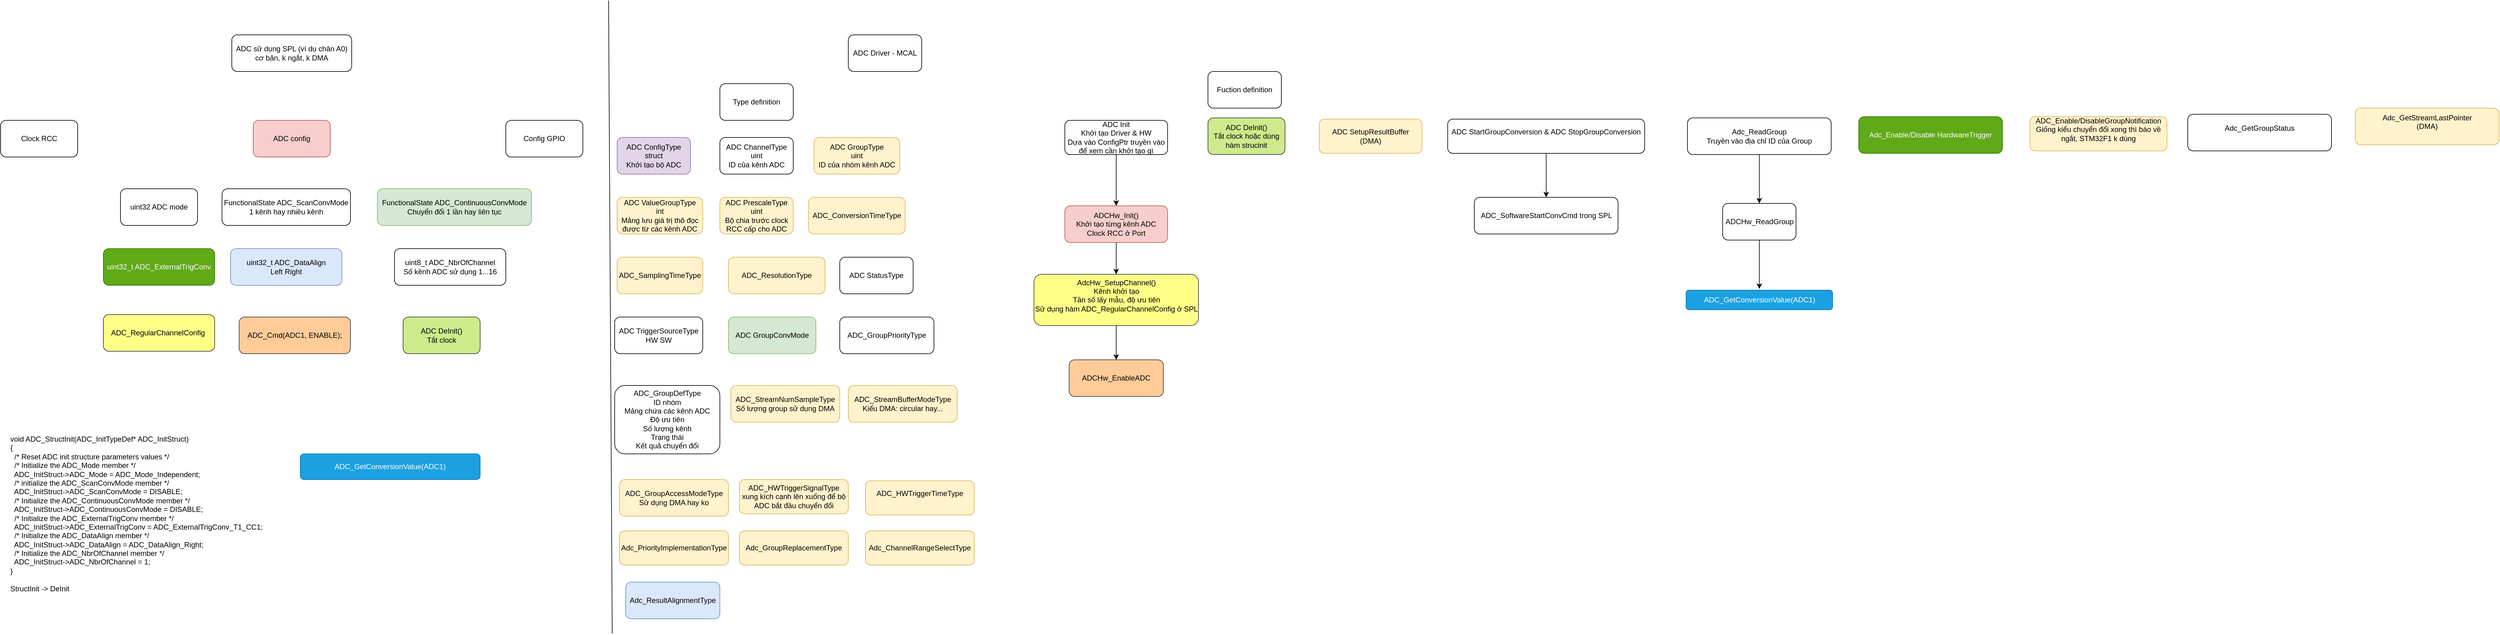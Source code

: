 <mxfile version="26.2.2">
  <diagram name="Page-1" id="LwE6G4I9LwXqRc1wXF9b">
    <mxGraphModel dx="696" dy="417" grid="1" gridSize="14" guides="1" tooltips="1" connect="1" arrows="1" fold="1" page="1" pageScale="1" pageWidth="850" pageHeight="1100" math="0" shadow="0">
      <root>
        <mxCell id="0" />
        <mxCell id="1" parent="0" />
        <mxCell id="Rj51kIIwcNdNe9kIRZit-1" value="ADC sử dụng SPL (ví dụ chân A0)&lt;div&gt;cơ bản, k ngắt, k DMA&lt;/div&gt;" style="rounded=1;whiteSpace=wrap;html=1;" parent="1" vertex="1">
          <mxGeometry x="392" y="112" width="196" height="60" as="geometry" />
        </mxCell>
        <mxCell id="Rj51kIIwcNdNe9kIRZit-3" value="Clock RCC" style="rounded=1;whiteSpace=wrap;html=1;" parent="1" vertex="1">
          <mxGeometry x="14" y="252" width="126" height="60" as="geometry" />
        </mxCell>
        <mxCell id="Rj51kIIwcNdNe9kIRZit-4" value="Config GPIO" style="rounded=1;whiteSpace=wrap;html=1;" parent="1" vertex="1">
          <mxGeometry x="840" y="252" width="126" height="60" as="geometry" />
        </mxCell>
        <mxCell id="Rj51kIIwcNdNe9kIRZit-5" value="ADC config" style="rounded=1;whiteSpace=wrap;html=1;fillColor=#f8cecc;strokeColor=#b85450;" parent="1" vertex="1">
          <mxGeometry x="427" y="252" width="126" height="60" as="geometry" />
        </mxCell>
        <mxCell id="Rj51kIIwcNdNe9kIRZit-6" value="uint32 ADC mode" style="rounded=1;whiteSpace=wrap;html=1;" parent="1" vertex="1">
          <mxGeometry x="210" y="364" width="126" height="60" as="geometry" />
        </mxCell>
        <mxCell id="Rj51kIIwcNdNe9kIRZit-7" value="FunctionalState ADC_ScanConvMode&lt;div&gt;1 kênh hay nhiều kênh&lt;/div&gt;" style="rounded=1;whiteSpace=wrap;html=1;" parent="1" vertex="1">
          <mxGeometry x="376" y="364" width="210" height="60" as="geometry" />
        </mxCell>
        <mxCell id="Rj51kIIwcNdNe9kIRZit-8" value="FunctionalState ADC_ContinuousConvMode&lt;div&gt;Chuyển đổi 1 lần hay liên tục&lt;/div&gt;" style="rounded=1;whiteSpace=wrap;html=1;fillColor=#d5e8d4;strokeColor=#82b366;" parent="1" vertex="1">
          <mxGeometry x="630" y="364" width="252" height="60" as="geometry" />
        </mxCell>
        <mxCell id="Rj51kIIwcNdNe9kIRZit-9" value="uint32_t ADC_ExternalTrigConv" style="rounded=1;whiteSpace=wrap;html=1;fillColor=#60a917;fontColor=#ffffff;strokeColor=#2D7600;" parent="1" vertex="1">
          <mxGeometry x="182" y="462" width="182" height="60" as="geometry" />
        </mxCell>
        <mxCell id="Rj51kIIwcNdNe9kIRZit-10" value="uint32_t ADC_DataAlign&lt;div&gt;Left Right&lt;/div&gt;" style="rounded=1;whiteSpace=wrap;html=1;fillColor=#dae8fc;strokeColor=#6c8ebf;" parent="1" vertex="1">
          <mxGeometry x="390" y="462" width="182" height="60" as="geometry" />
        </mxCell>
        <mxCell id="Rj51kIIwcNdNe9kIRZit-11" value="uint8_t ADC_NbrOfChannel&lt;div&gt;Số kênh ADC sử dụng 1...16&lt;/div&gt;" style="rounded=1;whiteSpace=wrap;html=1;" parent="1" vertex="1">
          <mxGeometry x="658" y="462" width="182" height="60" as="geometry" />
        </mxCell>
        <mxCell id="Rj51kIIwcNdNe9kIRZit-12" value="" style="endArrow=none;html=1;rounded=0;" parent="1" edge="1">
          <mxGeometry width="50" height="50" relative="1" as="geometry">
            <mxPoint x="1014" y="1092" as="sourcePoint" />
            <mxPoint x="1008" y="56" as="targetPoint" />
          </mxGeometry>
        </mxCell>
        <mxCell id="Rj51kIIwcNdNe9kIRZit-13" value="ADC Driver - MCAL" style="rounded=1;whiteSpace=wrap;html=1;" parent="1" vertex="1">
          <mxGeometry x="1400" y="112" width="120" height="60" as="geometry" />
        </mxCell>
        <mxCell id="Rj51kIIwcNdNe9kIRZit-15" value="Type definition" style="rounded=1;whiteSpace=wrap;html=1;" parent="1" vertex="1">
          <mxGeometry x="1190" y="192" width="120" height="60" as="geometry" />
        </mxCell>
        <mxCell id="Rj51kIIwcNdNe9kIRZit-18" value="ADC ConfigType&lt;div&gt;struct&lt;/div&gt;&lt;div&gt;Khởi tạo bộ ADC&lt;/div&gt;" style="rounded=1;whiteSpace=wrap;html=1;fillColor=#e1d5e7;strokeColor=#9673a6;" parent="1" vertex="1">
          <mxGeometry x="1022" y="280" width="120" height="60" as="geometry" />
        </mxCell>
        <mxCell id="Rj51kIIwcNdNe9kIRZit-19" value="ADC ChannelType&lt;div&gt;uint&lt;/div&gt;&lt;div&gt;ID của kênh ADC&lt;/div&gt;" style="rounded=1;whiteSpace=wrap;html=1;" parent="1" vertex="1">
          <mxGeometry x="1190" y="280" width="120" height="60" as="geometry" />
        </mxCell>
        <mxCell id="Rj51kIIwcNdNe9kIRZit-20" value="ADC GroupType&lt;div&gt;uint&lt;/div&gt;&lt;div&gt;ID của nhóm kênh ADC&lt;/div&gt;" style="rounded=1;whiteSpace=wrap;html=1;fillColor=#fff2cc;strokeColor=#d6b656;" parent="1" vertex="1">
          <mxGeometry x="1344" y="280" width="140" height="60" as="geometry" />
        </mxCell>
        <mxCell id="Rj51kIIwcNdNe9kIRZit-21" value="ADC ValueGroupType&lt;div&gt;int&lt;/div&gt;&lt;div&gt;Mảng lưu giá trị thô đọc được từ các kênh ADC&lt;/div&gt;" style="rounded=1;whiteSpace=wrap;html=1;fillColor=#fff2cc;strokeColor=#d6b656;" parent="1" vertex="1">
          <mxGeometry x="1022" y="378" width="140" height="60" as="geometry" />
        </mxCell>
        <mxCell id="Rj51kIIwcNdNe9kIRZit-22" value="ADC PrescaleType&lt;div&gt;uint&lt;/div&gt;&lt;div&gt;Bộ chia trước clock RCC cấp cho ADC&lt;/div&gt;" style="rounded=1;whiteSpace=wrap;html=1;fillColor=#fff2cc;strokeColor=#d6b656;" parent="1" vertex="1">
          <mxGeometry x="1190" y="378" width="120" height="60" as="geometry" />
        </mxCell>
        <mxCell id="Rj51kIIwcNdNe9kIRZit-24" value="ADC_ConversionTimeType" style="rounded=1;whiteSpace=wrap;html=1;fillColor=#fff2cc;strokeColor=#d6b656;" parent="1" vertex="1">
          <mxGeometry x="1335" y="378" width="158" height="60" as="geometry" />
        </mxCell>
        <mxCell id="Rj51kIIwcNdNe9kIRZit-25" value="ADC_SamplingTimeType" style="rounded=1;whiteSpace=wrap;html=1;fillColor=#fff2cc;strokeColor=#d6b656;" parent="1" vertex="1">
          <mxGeometry x="1022" y="476" width="140" height="60" as="geometry" />
        </mxCell>
        <mxCell id="Rj51kIIwcNdNe9kIRZit-26" value="ADC_ResolutionType" style="rounded=1;whiteSpace=wrap;html=1;fillColor=#fff2cc;strokeColor=#d6b656;" parent="1" vertex="1">
          <mxGeometry x="1204" y="476" width="158" height="60" as="geometry" />
        </mxCell>
        <mxCell id="Rj51kIIwcNdNe9kIRZit-27" value="ADC StatusType" style="rounded=1;whiteSpace=wrap;html=1;" parent="1" vertex="1">
          <mxGeometry x="1386" y="476" width="120" height="60" as="geometry" />
        </mxCell>
        <mxCell id="Rj51kIIwcNdNe9kIRZit-28" value="ADC TriggerSourceType&lt;div&gt;HW SW&lt;/div&gt;" style="rounded=1;whiteSpace=wrap;html=1;" parent="1" vertex="1">
          <mxGeometry x="1018" y="574" width="144" height="60" as="geometry" />
        </mxCell>
        <mxCell id="Rj51kIIwcNdNe9kIRZit-29" value="ADC GroupConvMode" style="rounded=1;whiteSpace=wrap;html=1;fillColor=#d5e8d4;strokeColor=#82b366;" parent="1" vertex="1">
          <mxGeometry x="1204" y="574" width="143" height="60" as="geometry" />
        </mxCell>
        <mxCell id="Rj51kIIwcNdNe9kIRZit-30" value="ADC_GroupPriorityType" style="rounded=1;whiteSpace=wrap;html=1;" parent="1" vertex="1">
          <mxGeometry x="1386" y="574" width="154" height="60" as="geometry" />
        </mxCell>
        <mxCell id="Rj51kIIwcNdNe9kIRZit-31" value="ADC_GroupDefType&lt;div&gt;ID nhóm&lt;/div&gt;&lt;div&gt;Mảng chứa các kênh ADC&lt;/div&gt;&lt;div&gt;Độ ưu tiên&lt;/div&gt;&lt;div&gt;Số lượng kênh&lt;/div&gt;&lt;div&gt;Trạng thái&lt;/div&gt;&lt;div&gt;Kết quả chuyển đổi&lt;/div&gt;" style="rounded=1;whiteSpace=wrap;html=1;" parent="1" vertex="1">
          <mxGeometry x="1018" y="686" width="172" height="112" as="geometry" />
        </mxCell>
        <mxCell id="Rj51kIIwcNdNe9kIRZit-32" value="ADC_StreamNumSampleType&lt;div&gt;Số lượng group sử dụng DMA&lt;/div&gt;" style="rounded=1;whiteSpace=wrap;html=1;fillColor=#fff2cc;strokeColor=#d6b656;" parent="1" vertex="1">
          <mxGeometry x="1208" y="686" width="178" height="60" as="geometry" />
        </mxCell>
        <mxCell id="Rj51kIIwcNdNe9kIRZit-33" value="ADC_StreamBufferModeType&lt;div&gt;Kiểu DMA: circular hay...&lt;/div&gt;" style="rounded=1;whiteSpace=wrap;html=1;fillColor=#fff2cc;strokeColor=#d6b656;" parent="1" vertex="1">
          <mxGeometry x="1400" y="686" width="178" height="60" as="geometry" />
        </mxCell>
        <mxCell id="Rj51kIIwcNdNe9kIRZit-34" value="ADC_GroupAccessModeType&lt;div&gt;Sử dụng DMA hay ko&lt;/div&gt;" style="rounded=1;whiteSpace=wrap;html=1;fillColor=#fff2cc;strokeColor=#d6b656;" parent="1" vertex="1">
          <mxGeometry x="1026" y="840" width="178" height="60" as="geometry" />
        </mxCell>
        <mxCell id="Rj51kIIwcNdNe9kIRZit-35" value="ADC_HWTriggerSignalType&lt;div&gt;xung kích cạnh lên xuống để bộ ADC bắt đầu chuyển đổi&lt;/div&gt;" style="rounded=1;whiteSpace=wrap;html=1;fillColor=#fff2cc;strokeColor=#d6b656;" parent="1" vertex="1">
          <mxGeometry x="1222" y="840" width="178" height="56" as="geometry" />
        </mxCell>
        <mxCell id="Rj51kIIwcNdNe9kIRZit-36" value="ADC_HWTriggerTimeType&lt;div&gt;&lt;br&gt;&lt;/div&gt;" style="rounded=1;whiteSpace=wrap;html=1;fillColor=#fff2cc;strokeColor=#d6b656;" parent="1" vertex="1">
          <mxGeometry x="1428" y="842" width="178" height="56" as="geometry" />
        </mxCell>
        <mxCell id="Rj51kIIwcNdNe9kIRZit-38" value="&lt;div&gt;&lt;span style=&quot;text-align: left;&quot; class=&quot;fontstyle0&quot;&gt;Adc_PriorityImplementationType&lt;/span&gt;&lt;span style=&quot;text-align: left;&quot;&gt;&lt;/span&gt;&lt;br style=&quot;text-align: left;&quot;&gt;&lt;/div&gt;" style="rounded=1;whiteSpace=wrap;html=1;fillColor=#fff2cc;strokeColor=#d6b656;" parent="1" vertex="1">
          <mxGeometry x="1026" y="924" width="178" height="56" as="geometry" />
        </mxCell>
        <mxCell id="Rj51kIIwcNdNe9kIRZit-40" value="&lt;div&gt;&lt;span style=&quot;text-align: left;&quot;&gt;Adc_GroupReplacementType&lt;/span&gt;&lt;/div&gt;" style="rounded=1;whiteSpace=wrap;html=1;fillColor=#fff2cc;strokeColor=#d6b656;" parent="1" vertex="1">
          <mxGeometry x="1222" y="924" width="178" height="56" as="geometry" />
        </mxCell>
        <mxCell id="Rj51kIIwcNdNe9kIRZit-42" value="&lt;span style=&quot;text-align: left;&quot; class=&quot;fontstyle0&quot;&gt;Adc_ChannelRangeSelectType&lt;/span&gt;&lt;span style=&quot;text-align: left;&quot;&gt;&lt;/span&gt;" style="rounded=1;whiteSpace=wrap;html=1;fillColor=#fff2cc;strokeColor=#d6b656;" parent="1" vertex="1">
          <mxGeometry x="1428" y="924" width="178" height="56" as="geometry" />
        </mxCell>
        <mxCell id="Rj51kIIwcNdNe9kIRZit-43" value="&lt;span style=&quot;text-align: left;&quot;&gt;Adc_ResultAlignmentType&lt;/span&gt;" style="rounded=1;whiteSpace=wrap;html=1;fillColor=#dae8fc;strokeColor=#6c8ebf;" parent="1" vertex="1">
          <mxGeometry x="1036" y="1008" width="154" height="60" as="geometry" />
        </mxCell>
        <mxCell id="Rj51kIIwcNdNe9kIRZit-45" value="Fuction definition" style="rounded=1;whiteSpace=wrap;html=1;" parent="1" vertex="1">
          <mxGeometry x="1988" y="172" width="120" height="60" as="geometry" />
        </mxCell>
        <mxCell id="Rj51kIIwcNdNe9kIRZit-48" value="" style="edgeStyle=orthogonalEdgeStyle;rounded=0;orthogonalLoop=1;jettySize=auto;html=1;" parent="1" source="Rj51kIIwcNdNe9kIRZit-46" target="Rj51kIIwcNdNe9kIRZit-47" edge="1">
          <mxGeometry relative="1" as="geometry" />
        </mxCell>
        <mxCell id="Rj51kIIwcNdNe9kIRZit-46" value="ADC Init&lt;div&gt;Khởi tạo Driver &amp;amp; HW&lt;/div&gt;&lt;div&gt;Dựa vào ConfigPtr truyền vào để xem cần khởi tạo gì&lt;/div&gt;" style="rounded=1;whiteSpace=wrap;html=1;" parent="1" vertex="1">
          <mxGeometry x="1754" y="252" width="168" height="56" as="geometry" />
        </mxCell>
        <mxCell id="Rj51kIIwcNdNe9kIRZit-50" value="" style="edgeStyle=orthogonalEdgeStyle;rounded=0;orthogonalLoop=1;jettySize=auto;html=1;" parent="1" source="Rj51kIIwcNdNe9kIRZit-47" target="Rj51kIIwcNdNe9kIRZit-49" edge="1">
          <mxGeometry relative="1" as="geometry" />
        </mxCell>
        <mxCell id="Rj51kIIwcNdNe9kIRZit-47" value="ADCHw_Init()&lt;div&gt;Khởi tạo từng kênh ADC&lt;/div&gt;&lt;div&gt;Clock RCC ở Port&lt;/div&gt;" style="whiteSpace=wrap;html=1;rounded=1;fillColor=#f8cecc;strokeColor=#b85450;" parent="1" vertex="1">
          <mxGeometry x="1754" y="392" width="168" height="60" as="geometry" />
        </mxCell>
        <mxCell id="Rj51kIIwcNdNe9kIRZit-56" value="" style="edgeStyle=orthogonalEdgeStyle;rounded=0;orthogonalLoop=1;jettySize=auto;html=1;" parent="1" source="Rj51kIIwcNdNe9kIRZit-49" target="Rj51kIIwcNdNe9kIRZit-55" edge="1">
          <mxGeometry relative="1" as="geometry" />
        </mxCell>
        <mxCell id="Rj51kIIwcNdNe9kIRZit-49" value="AdcHw_SetupChannel()&lt;div&gt;Kênh khởi tạo&lt;/div&gt;&lt;div&gt;Tần số lấy mẫu, độ ưu tiên&lt;/div&gt;&lt;div&gt;Sử dụng hàm ADC_RegularChannelConfig ở SPL&lt;br&gt;&lt;div&gt;&lt;br&gt;&lt;/div&gt;&lt;/div&gt;" style="whiteSpace=wrap;html=1;fillColor=#ffff88;strokeColor=#36393d;rounded=1;" parent="1" vertex="1">
          <mxGeometry x="1703.5" y="504" width="269" height="84" as="geometry" />
        </mxCell>
        <mxCell id="Rj51kIIwcNdNe9kIRZit-52" value="ADC_RegularChannelConfig&amp;nbsp;" style="rounded=1;whiteSpace=wrap;html=1;fillColor=#ffff88;strokeColor=#36393d;" parent="1" vertex="1">
          <mxGeometry x="182" y="570" width="182" height="60" as="geometry" />
        </mxCell>
        <mxCell id="Rj51kIIwcNdNe9kIRZit-54" value="&lt;span style=&quot;text-align: left;&quot;&gt;ADC_Cmd(ADC1, ENABLE);&lt;/span&gt;" style="rounded=1;whiteSpace=wrap;html=1;fillColor=#ffcc99;strokeColor=#36393d;" parent="1" vertex="1">
          <mxGeometry x="404" y="574" width="182" height="60" as="geometry" />
        </mxCell>
        <mxCell id="Rj51kIIwcNdNe9kIRZit-55" value="ADCHw_EnableADC" style="rounded=1;whiteSpace=wrap;html=1;fillColor=#ffcc99;strokeColor=#36393d;" parent="1" vertex="1">
          <mxGeometry x="1761" y="644" width="154" height="60" as="geometry" />
        </mxCell>
        <mxCell id="Rj51kIIwcNdNe9kIRZit-57" value="ADC DeInit()&lt;div&gt;Tắt clock&lt;/div&gt;" style="rounded=1;whiteSpace=wrap;html=1;fillColor=#cdeb8b;strokeColor=#36393d;" parent="1" vertex="1">
          <mxGeometry x="672" y="574" width="126" height="60" as="geometry" />
        </mxCell>
        <mxCell id="Rj51kIIwcNdNe9kIRZit-58" value="ADC DeInit()&lt;div&gt;Tắt clock hoặc dùng hàm strucinit&lt;/div&gt;" style="rounded=1;whiteSpace=wrap;html=1;fillColor=#cdeb8b;strokeColor=#36393d;" parent="1" vertex="1">
          <mxGeometry x="1988" y="248" width="126" height="60" as="geometry" />
        </mxCell>
        <mxCell id="Rj51kIIwcNdNe9kIRZit-59" value="void ADC_StructInit(ADC_InitTypeDef* ADC_InitStruct)&#xa;{&#xa;  /* Reset ADC init structure parameters values */&#xa;  /* Initialize the ADC_Mode member */&#xa;  ADC_InitStruct-&gt;ADC_Mode = ADC_Mode_Independent;&#xa;  /* initialize the ADC_ScanConvMode member */&#xa;  ADC_InitStruct-&gt;ADC_ScanConvMode = DISABLE;&#xa;  /* Initialize the ADC_ContinuousConvMode member */&#xa;  ADC_InitStruct-&gt;ADC_ContinuousConvMode = DISABLE;&#xa;  /* Initialize the ADC_ExternalTrigConv member */&#xa;  ADC_InitStruct-&gt;ADC_ExternalTrigConv = ADC_ExternalTrigConv_T1_CC1;&#xa;  /* Initialize the ADC_DataAlign member */&#xa;  ADC_InitStruct-&gt;ADC_DataAlign = ADC_DataAlign_Right;&#xa;  /* Initialize the ADC_NbrOfChannel member */&#xa;  ADC_InitStruct-&gt;ADC_NbrOfChannel = 1;&#xa;}&#xa;&#xa;StructInit -&gt; DeInit" style="text;whiteSpace=wrap;" parent="1" vertex="1">
          <mxGeometry x="28" y="760" width="462" height="308" as="geometry" />
        </mxCell>
        <mxCell id="Rj51kIIwcNdNe9kIRZit-60" value="ADC SetupResultBuffer&lt;div&gt;(DMA)&lt;/div&gt;" style="rounded=1;whiteSpace=wrap;html=1;fillColor=#fff2cc;strokeColor=#d6b656;" parent="1" vertex="1">
          <mxGeometry x="2170" y="250" width="168" height="56" as="geometry" />
        </mxCell>
        <mxCell id="Rj51kIIwcNdNe9kIRZit-64" value="" style="edgeStyle=orthogonalEdgeStyle;rounded=0;orthogonalLoop=1;jettySize=auto;html=1;" parent="1" source="Rj51kIIwcNdNe9kIRZit-61" target="Rj51kIIwcNdNe9kIRZit-63" edge="1">
          <mxGeometry relative="1" as="geometry" />
        </mxCell>
        <mxCell id="Rj51kIIwcNdNe9kIRZit-61" value="ADC StartGroupConversion &amp;amp; ADC StopGroupConversion&lt;div&gt;&lt;br&gt;&lt;/div&gt;" style="rounded=1;whiteSpace=wrap;html=1;" parent="1" vertex="1">
          <mxGeometry x="2380" y="250" width="322" height="56" as="geometry" />
        </mxCell>
        <mxCell id="Rj51kIIwcNdNe9kIRZit-63" value="ADC_SoftwareStartConvCmd trong SPL" style="rounded=1;whiteSpace=wrap;html=1;" parent="1" vertex="1">
          <mxGeometry x="2423.5" y="378" width="235" height="60" as="geometry" />
        </mxCell>
        <mxCell id="Rj51kIIwcNdNe9kIRZit-67" value="" style="edgeStyle=orthogonalEdgeStyle;rounded=0;orthogonalLoop=1;jettySize=auto;html=1;" parent="1" source="Rj51kIIwcNdNe9kIRZit-65" target="Rj51kIIwcNdNe9kIRZit-66" edge="1">
          <mxGeometry relative="1" as="geometry" />
        </mxCell>
        <mxCell id="Rj51kIIwcNdNe9kIRZit-65" value="Adc_ReadGroup&lt;div&gt;Truyền vào địa chỉ ID của Group&lt;/div&gt;" style="rounded=1;whiteSpace=wrap;html=1;" parent="1" vertex="1">
          <mxGeometry x="2772" y="248" width="235" height="60" as="geometry" />
        </mxCell>
        <mxCell id="Rj51kIIwcNdNe9kIRZit-71" value="" style="edgeStyle=orthogonalEdgeStyle;rounded=0;orthogonalLoop=1;jettySize=auto;html=1;" parent="1" source="Rj51kIIwcNdNe9kIRZit-66" edge="1">
          <mxGeometry relative="1" as="geometry">
            <mxPoint x="2889.5" y="528" as="targetPoint" />
          </mxGeometry>
        </mxCell>
        <mxCell id="Rj51kIIwcNdNe9kIRZit-66" value="ADCHw_ReadGroup" style="whiteSpace=wrap;html=1;rounded=1;" parent="1" vertex="1">
          <mxGeometry x="2829.5" y="388" width="120" height="60" as="geometry" />
        </mxCell>
        <mxCell id="Rj51kIIwcNdNe9kIRZit-69" value="&lt;span style=&quot;text-align: left;&quot;&gt;ADC_GetConversionValue(ADC1)&lt;/span&gt;" style="rounded=1;whiteSpace=wrap;html=1;fillColor=#1ba1e2;strokeColor=#006EAF;fontColor=#ffffff;" parent="1" vertex="1">
          <mxGeometry x="504" y="798" width="294" height="42" as="geometry" />
        </mxCell>
        <mxCell id="Rj51kIIwcNdNe9kIRZit-73" value="&lt;span style=&quot;text-align: left;&quot;&gt;ADC_GetConversionValue(ADC1)&lt;/span&gt;" style="rounded=1;whiteSpace=wrap;html=1;fillColor=#1ba1e2;strokeColor=#006EAF;fontColor=#ffffff;" parent="1" vertex="1">
          <mxGeometry x="2769.75" y="530" width="239.5" height="32" as="geometry" />
        </mxCell>
        <mxCell id="Rj51kIIwcNdNe9kIRZit-74" value="Adc_Enable/Disable HardwareTrigger" style="rounded=1;whiteSpace=wrap;html=1;fillColor=#60a917;fontColor=#ffffff;strokeColor=#2D7600;" parent="1" vertex="1">
          <mxGeometry x="3052" y="246" width="235" height="60" as="geometry" />
        </mxCell>
        <mxCell id="KaNlTsUVDZ19ibfHWFj1-1" value="ADC_Enable/DisableGroupNotification&lt;div&gt;Giống kiểu chuyển đổi xong thì báo về ngắt, STM32F1 k dùng&lt;br&gt;&lt;div&gt;&lt;br&gt;&lt;/div&gt;&lt;/div&gt;" style="rounded=1;whiteSpace=wrap;html=1;fillColor=#fff2cc;strokeColor=#d6b656;" vertex="1" parent="1">
          <mxGeometry x="3332" y="246" width="224" height="56" as="geometry" />
        </mxCell>
        <mxCell id="KaNlTsUVDZ19ibfHWFj1-2" value="Adc_GetGroupStatus&lt;div&gt;&lt;br&gt;&lt;/div&gt;" style="rounded=1;whiteSpace=wrap;html=1;" vertex="1" parent="1">
          <mxGeometry x="3590" y="242" width="235" height="60" as="geometry" />
        </mxCell>
        <mxCell id="KaNlTsUVDZ19ibfHWFj1-3" value="Adc_GetStreamLastPointer&lt;div&gt;(DMA)&lt;br&gt;&lt;div&gt;&lt;br&gt;&lt;/div&gt;&lt;/div&gt;" style="rounded=1;whiteSpace=wrap;html=1;fillColor=#fff2cc;strokeColor=#d6b656;" vertex="1" parent="1">
          <mxGeometry x="3864" y="232" width="235" height="60" as="geometry" />
        </mxCell>
      </root>
    </mxGraphModel>
  </diagram>
</mxfile>
